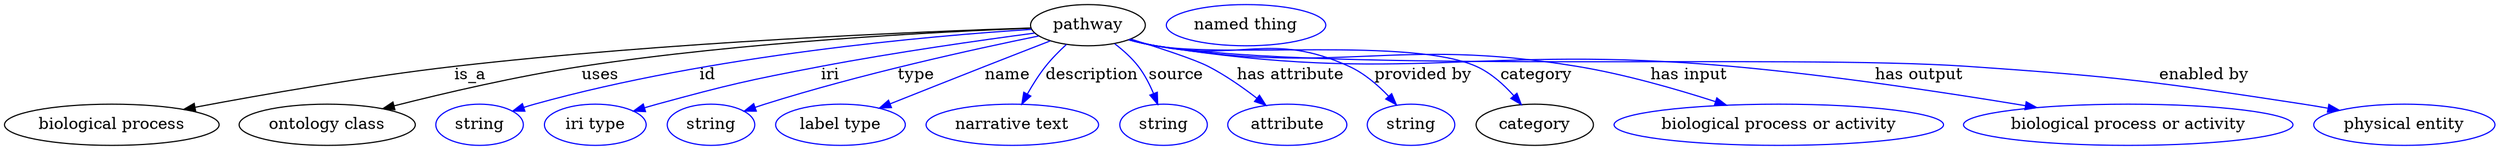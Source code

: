 digraph {
	graph [bb="0,0,1768.1,123"];
	node [label="\N"];
	pathway	[height=0.5,
		label=pathway,
		pos="776.74,105",
		width=1.1193];
	"biological process"	[height=0.5,
		pos="74.743,18",
		width=2.0762];
	pathway -> "biological process"	[label=is_a,
		lp="332.74,61.5",
		pos="e,129.65,30.274 736.7,102.56 657.26,99.34 474.18,90.12 321.74,69 248.1,58.797 230.61,50.793 157.74,36 151.93,34.819 145.88,33.588 \
139.82,32.351"];
	"ontology class"	[height=0.5,
		pos="228.74,18",
		width=1.7151];
	pathway -> "ontology class"	[label=uses,
		lp="426.74,61.5",
		pos="e,268.58,31.775 736.81,102.31 669.78,98.991 530.61,90.024 414.74,69 367.78,60.478 315.36,45.914 278.17,34.696"];
	id	[color=blue,
		height=0.5,
		label=string,
		pos="338.74,18",
		width=0.84854];
	pathway -> id	[color=blue,
		label=id,
		lp="502.24,61.5",
		pos="e,362.19,29.713 737.09,101.22 664.4,95.247 505.63,78.164 378.74,36 376.36,35.209 373.93,34.336 371.49,33.417",
		style=solid];
	iri	[color=blue,
		height=0.5,
		label="iri type",
		pos="423.74,18",
		width=1.011];
	pathway -> iri	[color=blue,
		label=iri,
		lp="594.24,61.5",
		pos="e,451.21,29.827 739.25,98.05 700.97,91.743 639.93,81.044 587.74,69 534.26,56.658 520.91,53.049 468.74,36 466.15,35.154 463.49,34.247 \
460.82,33.309",
		style=solid];
	type	[color=blue,
		height=0.5,
		label=string,
		pos="508.74,18",
		width=0.84854];
	pathway -> type	[color=blue,
		label=type,
		lp="660.74,61.5",
		pos="e,532.73,29.575 742.25,95.339 697.16,83.648 616,61.34 548.74,36 546.54,35.169 544.28,34.289 542.01,33.382",
		style=solid];
	name	[color=blue,
		height=0.5,
		label="label type",
		pos="602.74,18",
		width=1.2638];
	pathway -> name	[color=blue,
		label=name,
		lp="719.24,61.5",
		pos="e,630.13,32.675 750.01,91.28 736.18,84.675 719.03,76.449 703.74,69 682.28,58.542 658.33,46.693 639.14,37.155",
		style=solid];
	description	[color=blue,
		height=0.5,
		label="narrative text",
		pos="723.74,18",
		width=1.6068];
	pathway -> description	[color=blue,
		label=description,
		lp="777.24,61.5",
		pos="e,730.29,36.277 761.4,88.007 756.36,82.28 750.97,75.604 746.74,69 742.1,61.76 737.88,53.43 734.36,45.673",
		style=solid];
	source	[color=blue,
		height=0.5,
		label=string,
		pos="829.74,18",
		width=0.84854];
	pathway -> source	[color=blue,
		label=source,
		lp="833.74,61.5",
		pos="e,823.83,35.869 792.69,88.115 797.9,82.398 803.45,75.698 807.74,69 812.42,61.7 816.56,53.239 819.95,45.376",
		style=solid];
	"has attribute"	[color=blue,
		height=0.5,
		label=attribute,
		pos="918.74,18",
		width=1.1193];
	pathway -> "has attribute"	[color=blue,
		label="has attribute",
		lp="911.24,61.5",
		pos="e,901.7,34.491 806.9,92.749 822.02,86.589 840.34,78.316 855.74,69 869.11,60.917 882.82,50.352 894.03,41.018",
		style=solid];
	"provided by"	[color=blue,
		height=0.5,
		label=string,
		pos="1007.7,18",
		width=0.84854];
	pathway -> "provided by"	[color=blue,
		label="provided by",
		lp="1005.7,61.5",
		pos="e,994.32,34.287 806.63,92.857 813.19,90.687 820.15,88.594 826.74,87 880.02,74.126 898.8,91.587 948.74,69 963.12,62.5 976.72,51.435 \
987.24,41.365",
		style=solid];
	category	[height=0.5,
		pos="1096.7,18",
		width=1.1374];
	pathway -> category	[color=blue,
		label=category,
		lp="1088.2,61.5",
		pos="e,1084,35.563 806.29,92.626 812.93,90.443 820.01,88.403 826.74,87 921.05,67.348 954.59,107.84 1042.7,69 1055.8,63.227 1067.8,52.93 \
1077.1,43.174",
		style=solid];
	"has input"	[color=blue,
		height=0.5,
		label="biological process or activity",
		pos="1268.7,18",
		width=3.1414];
	pathway -> "has input"	[color=blue,
		label="has input",
		lp="1196.7,61.5",
		pos="e,1229.2,34.995 806,92.608 812.72,90.397 819.91,88.35 826.74,87 953,62.067 989.34,93.182 1115.7,69 1151.3,62.206 1189.9,49.509 1219.5,\
38.611",
		style=solid];
	"has output"	[color=blue,
		height=0.5,
		label="biological process or activity",
		pos="1512.7,18",
		width=3.1414];
	pathway -> "has output"	[color=blue,
		label="has output",
		lp="1358.2,61.5",
		pos="e,1447.8,32.746 805.98,92.521 812.71,90.314 819.9,88.291 826.74,87 1001.2,54.101 1049.3,88.273 1225.7,69 1298.2,61.087 1380,46.241 \
1437.7,34.773",
		style=solid];
	"enabled by"	[color=blue,
		height=0.5,
		label="physical entity",
		pos="1705.7,18",
		width=1.7332];
	pathway -> "enabled by"	[color=blue,
		label="enabled by",
		lp="1559.7,61.5",
		pos="e,1660.4,30.566 805.97,92.454 812.7,90.251 819.89,88.246 826.74,87 950.12,64.572 1265.8,79.417 1390.7,69 1499.8,59.909 1527.2,56.1 \
1634.7,36 1639.8,35.05 1645.1,33.97 1650.4,32.826",
		style=solid];
	"named thing_category"	[color=blue,
		height=0.5,
		label="named thing",
		pos="890.74,105",
		width=1.5346];
}

